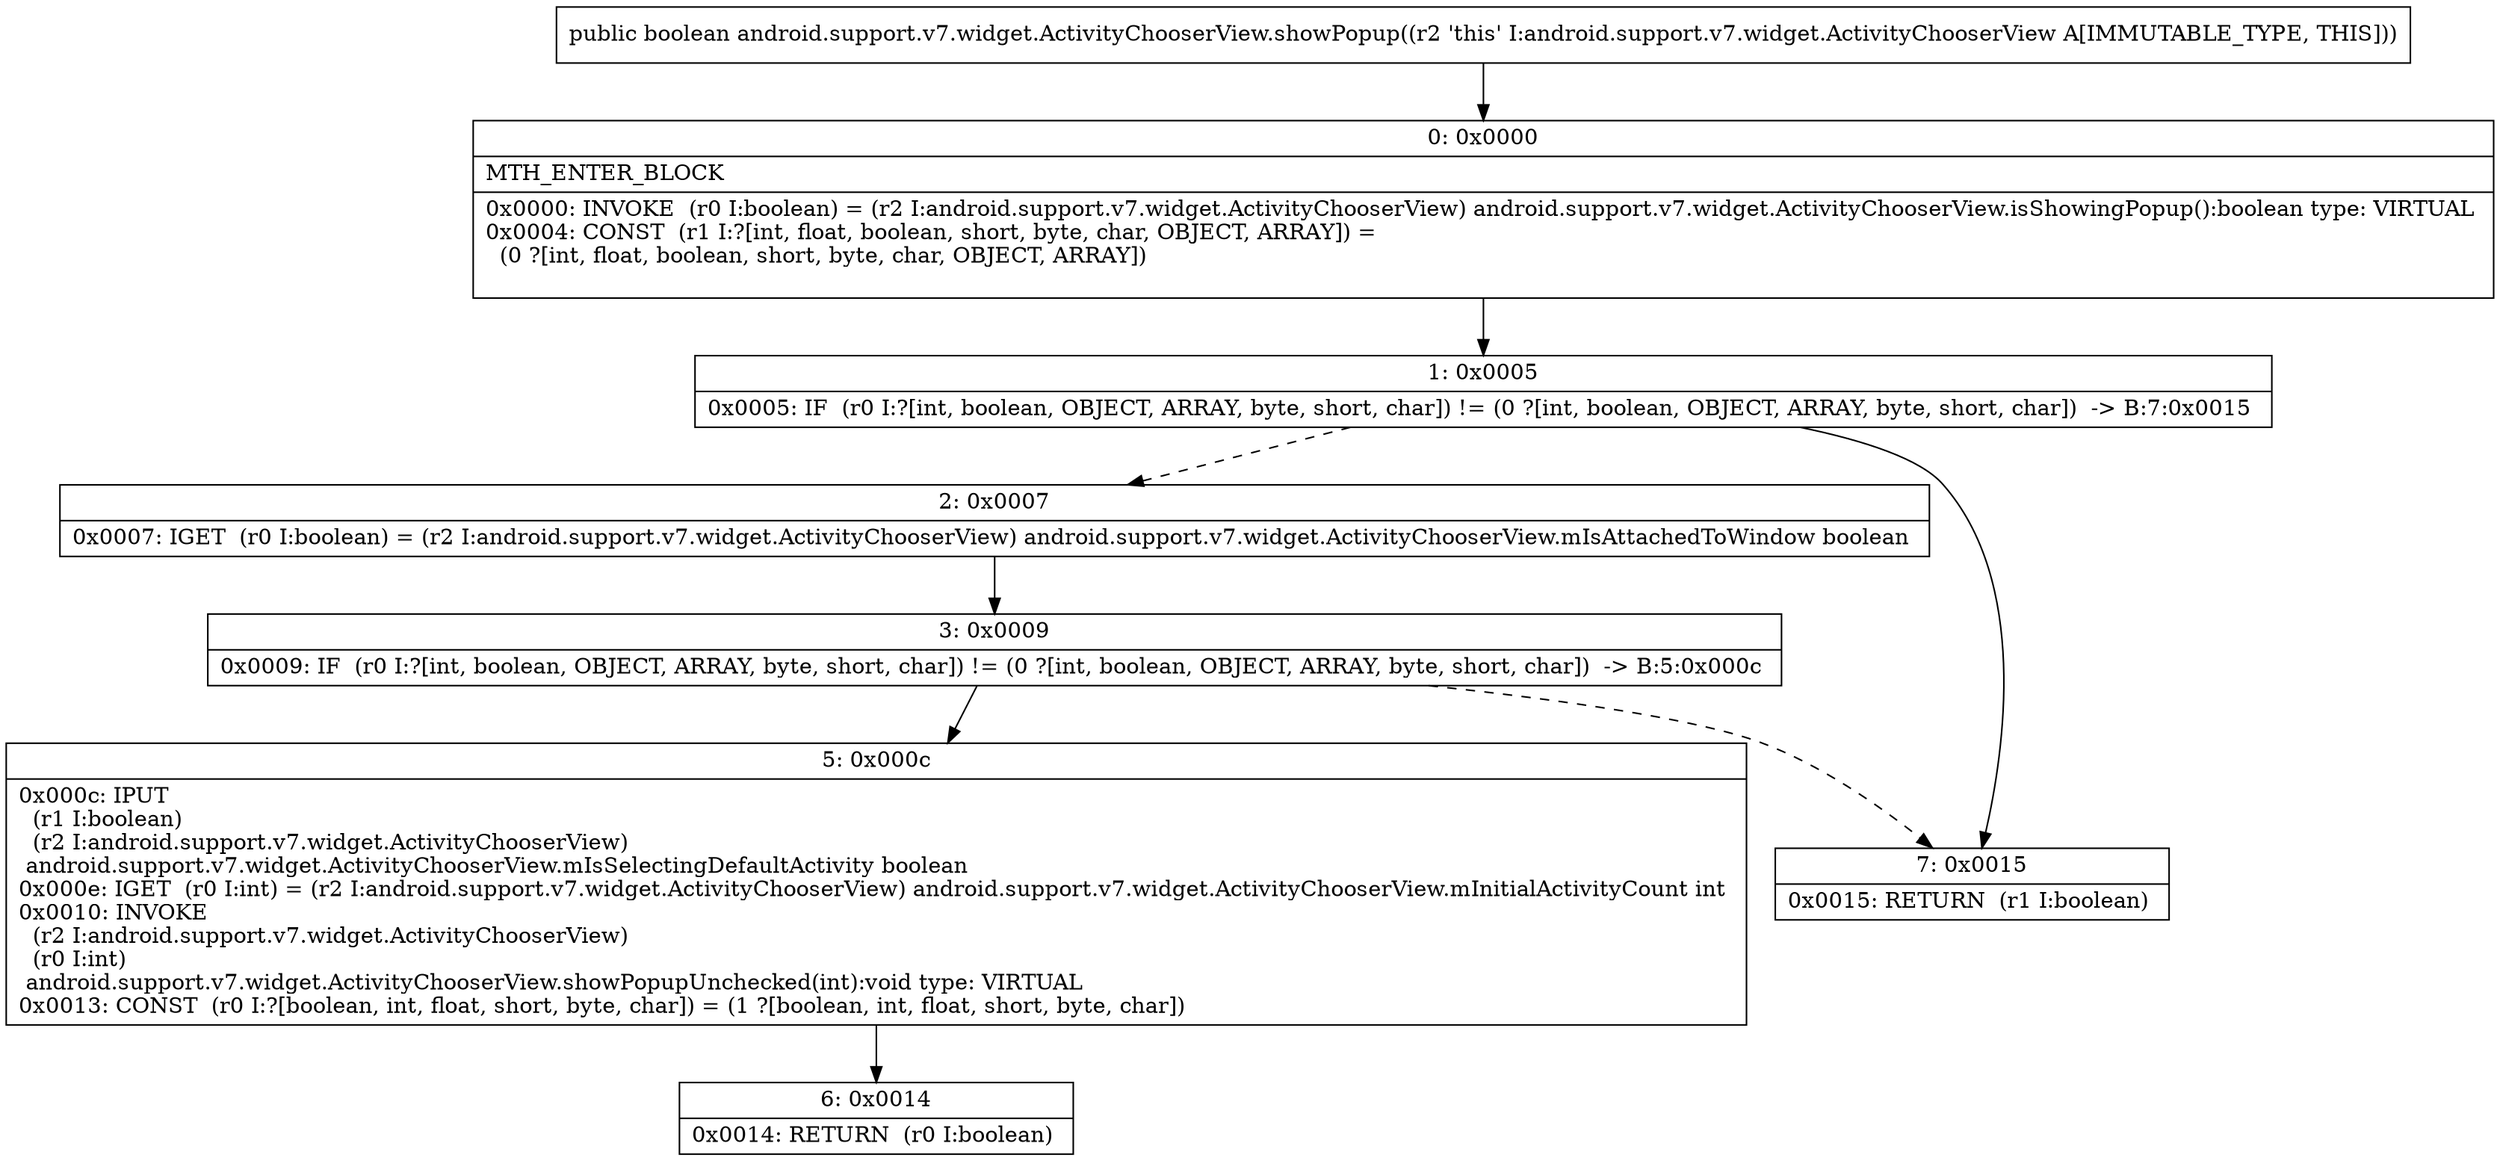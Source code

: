 digraph "CFG forandroid.support.v7.widget.ActivityChooserView.showPopup()Z" {
Node_0 [shape=record,label="{0\:\ 0x0000|MTH_ENTER_BLOCK\l|0x0000: INVOKE  (r0 I:boolean) = (r2 I:android.support.v7.widget.ActivityChooserView) android.support.v7.widget.ActivityChooserView.isShowingPopup():boolean type: VIRTUAL \l0x0004: CONST  (r1 I:?[int, float, boolean, short, byte, char, OBJECT, ARRAY]) = \l  (0 ?[int, float, boolean, short, byte, char, OBJECT, ARRAY])\l \l}"];
Node_1 [shape=record,label="{1\:\ 0x0005|0x0005: IF  (r0 I:?[int, boolean, OBJECT, ARRAY, byte, short, char]) != (0 ?[int, boolean, OBJECT, ARRAY, byte, short, char])  \-\> B:7:0x0015 \l}"];
Node_2 [shape=record,label="{2\:\ 0x0007|0x0007: IGET  (r0 I:boolean) = (r2 I:android.support.v7.widget.ActivityChooserView) android.support.v7.widget.ActivityChooserView.mIsAttachedToWindow boolean \l}"];
Node_3 [shape=record,label="{3\:\ 0x0009|0x0009: IF  (r0 I:?[int, boolean, OBJECT, ARRAY, byte, short, char]) != (0 ?[int, boolean, OBJECT, ARRAY, byte, short, char])  \-\> B:5:0x000c \l}"];
Node_5 [shape=record,label="{5\:\ 0x000c|0x000c: IPUT  \l  (r1 I:boolean)\l  (r2 I:android.support.v7.widget.ActivityChooserView)\l android.support.v7.widget.ActivityChooserView.mIsSelectingDefaultActivity boolean \l0x000e: IGET  (r0 I:int) = (r2 I:android.support.v7.widget.ActivityChooserView) android.support.v7.widget.ActivityChooserView.mInitialActivityCount int \l0x0010: INVOKE  \l  (r2 I:android.support.v7.widget.ActivityChooserView)\l  (r0 I:int)\l android.support.v7.widget.ActivityChooserView.showPopupUnchecked(int):void type: VIRTUAL \l0x0013: CONST  (r0 I:?[boolean, int, float, short, byte, char]) = (1 ?[boolean, int, float, short, byte, char]) \l}"];
Node_6 [shape=record,label="{6\:\ 0x0014|0x0014: RETURN  (r0 I:boolean) \l}"];
Node_7 [shape=record,label="{7\:\ 0x0015|0x0015: RETURN  (r1 I:boolean) \l}"];
MethodNode[shape=record,label="{public boolean android.support.v7.widget.ActivityChooserView.showPopup((r2 'this' I:android.support.v7.widget.ActivityChooserView A[IMMUTABLE_TYPE, THIS])) }"];
MethodNode -> Node_0;
Node_0 -> Node_1;
Node_1 -> Node_2[style=dashed];
Node_1 -> Node_7;
Node_2 -> Node_3;
Node_3 -> Node_5;
Node_3 -> Node_7[style=dashed];
Node_5 -> Node_6;
}

